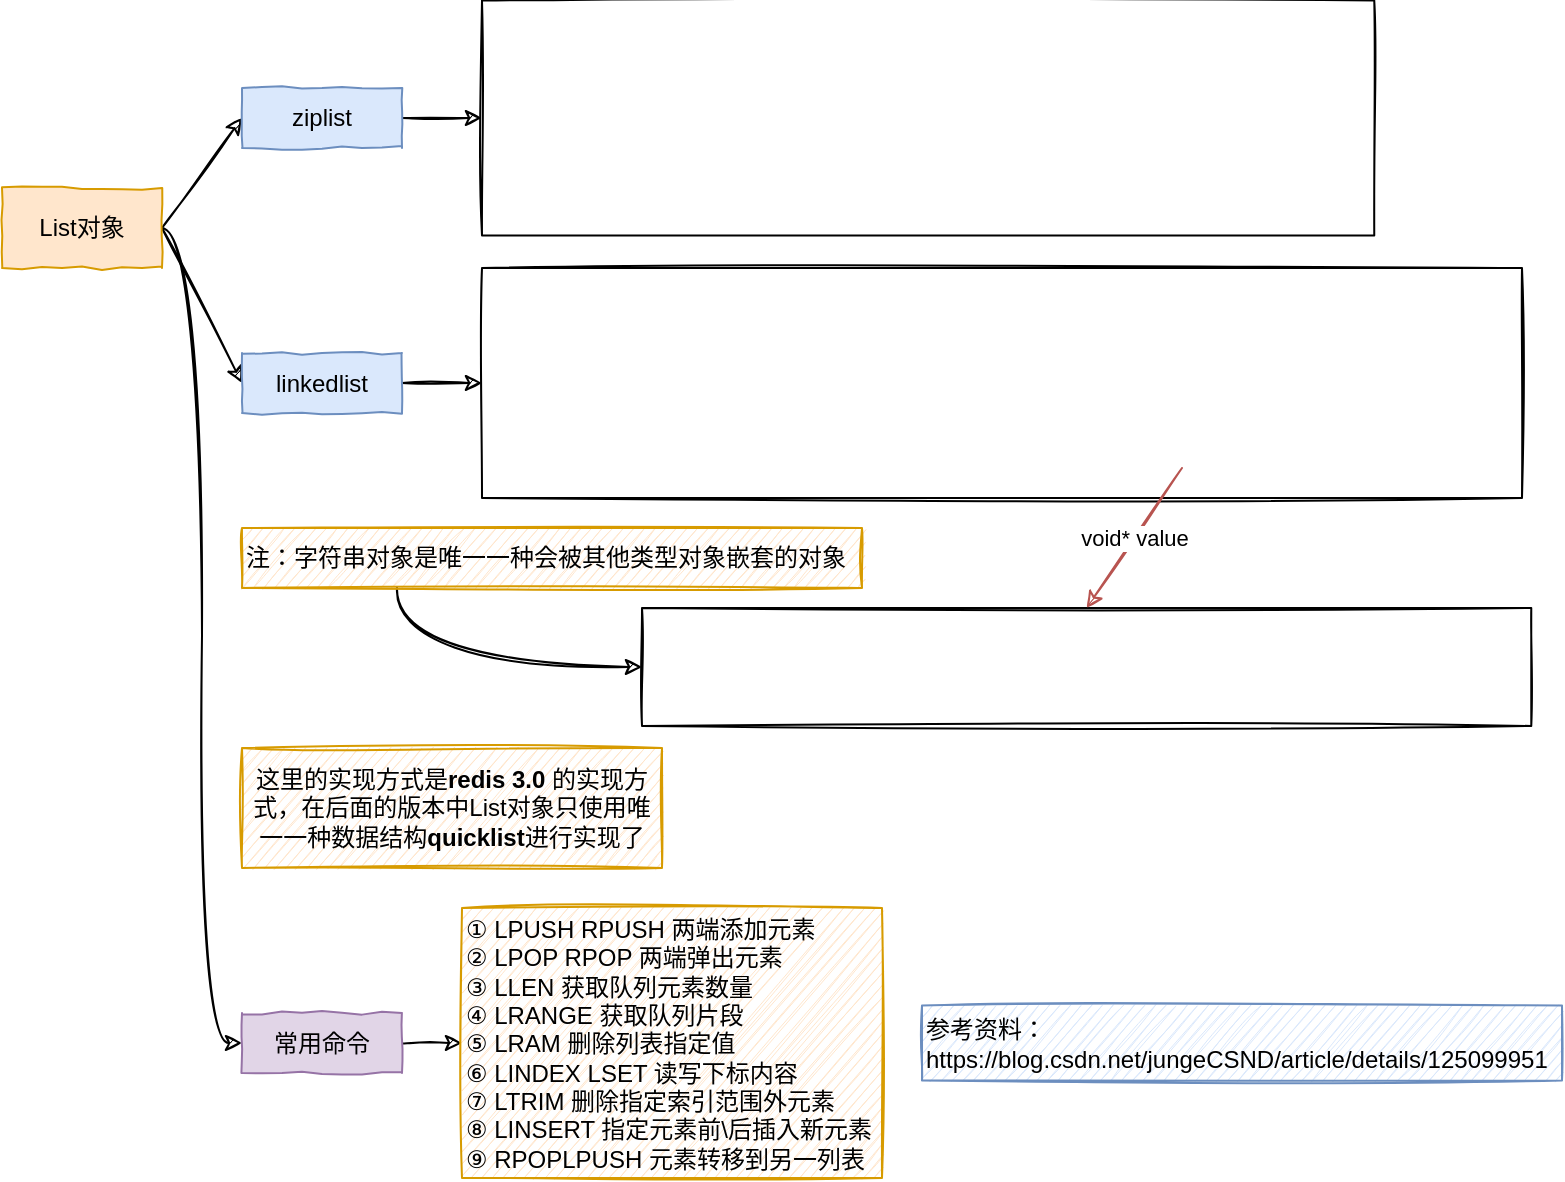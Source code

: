 <mxfile>
    <diagram id="98Qh3YMKrBMSAT9gCnW-" name="第 1 页">
        <mxGraphModel dx="955" dy="670" grid="1" gridSize="10" guides="1" tooltips="1" connect="1" arrows="1" fold="1" page="1" pageScale="1" pageWidth="827" pageHeight="1169" math="0" shadow="0">
            <root>
                <mxCell id="0"/>
                <mxCell id="1" parent="0"/>
                <mxCell id="4" style="edgeStyle=none;html=1;exitX=1;exitY=0.5;exitDx=0;exitDy=0;entryX=0;entryY=0.5;entryDx=0;entryDy=0;sketch=1;" parent="1" source="2" target="3" edge="1">
                    <mxGeometry relative="1" as="geometry"/>
                </mxCell>
                <mxCell id="6" style="edgeStyle=none;sketch=1;html=1;exitX=1;exitY=0.5;exitDx=0;exitDy=0;entryX=0;entryY=0.5;entryDx=0;entryDy=0;" parent="1" source="2" target="5" edge="1">
                    <mxGeometry relative="1" as="geometry"/>
                </mxCell>
                <mxCell id="17" style="edgeStyle=orthogonalEdgeStyle;html=1;exitX=1;exitY=0.5;exitDx=0;exitDy=0;entryX=0;entryY=0.5;entryDx=0;entryDy=0;curved=1;sketch=1;" edge="1" parent="1" source="2" target="16">
                    <mxGeometry relative="1" as="geometry"/>
                </mxCell>
                <mxCell id="2" value="List对象" style="rounded=0;whiteSpace=wrap;html=1;fillColor=#ffe6cc;strokeColor=#d79b00;comic=1;" parent="1" vertex="1">
                    <mxGeometry x="40" y="140" width="80" height="40" as="geometry"/>
                </mxCell>
                <mxCell id="8" style="edgeStyle=none;sketch=1;html=1;exitX=1;exitY=0.5;exitDx=0;exitDy=0;entryX=0;entryY=0.5;entryDx=0;entryDy=0;" parent="1" source="3" target="7" edge="1">
                    <mxGeometry relative="1" as="geometry"/>
                </mxCell>
                <mxCell id="3" value="ziplist" style="rounded=0;whiteSpace=wrap;html=1;fillColor=#dae8fc;strokeColor=#6c8ebf;comic=1;" parent="1" vertex="1">
                    <mxGeometry x="160" y="90" width="80" height="30" as="geometry"/>
                </mxCell>
                <mxCell id="10" style="edgeStyle=none;sketch=1;html=1;exitX=1;exitY=0.5;exitDx=0;exitDy=0;entryX=0;entryY=0.5;entryDx=0;entryDy=0;" parent="1" source="5" target="9" edge="1">
                    <mxGeometry relative="1" as="geometry"/>
                </mxCell>
                <mxCell id="5" value="linkedlist" style="rounded=0;whiteSpace=wrap;html=1;fillColor=#dae8fc;strokeColor=#6c8ebf;comic=1;" parent="1" vertex="1">
                    <mxGeometry x="160" y="222.5" width="80" height="30" as="geometry"/>
                </mxCell>
                <mxCell id="7" value="" style="shape=image;imageAspect=0;aspect=fixed;verticalLabelPosition=bottom;verticalAlign=top;image=https://codereaper-image-bed.oss-cn-shenzhen.aliyuncs.com/img/image-20220912070115202.png;imageBorder=default;sketch=1;" parent="1" vertex="1">
                    <mxGeometry x="280" y="46.24" width="446.13" height="117.53" as="geometry"/>
                </mxCell>
                <mxCell id="9" value="" style="shape=image;imageAspect=0;aspect=fixed;verticalLabelPosition=bottom;verticalAlign=top;sketch=1;image=https://codereaper-image-bed.oss-cn-shenzhen.aliyuncs.com/img/image-20220912070201345.png;imageBorder=default;" parent="1" vertex="1">
                    <mxGeometry x="280" y="180" width="520" height="115" as="geometry"/>
                </mxCell>
                <mxCell id="13" style="edgeStyle=orthogonalEdgeStyle;sketch=1;html=1;exitX=0.25;exitY=1;exitDx=0;exitDy=0;entryX=0;entryY=0.5;entryDx=0;entryDy=0;curved=1;" parent="1" source="11" target="12" edge="1">
                    <mxGeometry relative="1" as="geometry"/>
                </mxCell>
                <mxCell id="11" value="注：字符串对象是唯一一种会被其他类型对象嵌套的对象" style="rounded=0;whiteSpace=wrap;html=1;fillColor=#ffe6cc;strokeColor=#d79b00;comic=1;align=left;sketch=1;" parent="1" vertex="1">
                    <mxGeometry x="160" y="310" width="310" height="30" as="geometry"/>
                </mxCell>
                <mxCell id="12" value="" style="shape=image;imageAspect=0;aspect=fixed;verticalLabelPosition=bottom;verticalAlign=top;sketch=1;image=https://codereaper-image-bed.oss-cn-shenzhen.aliyuncs.com/img/image-20220912070652473.png;imageBorder=default;" parent="1" vertex="1">
                    <mxGeometry x="360" y="350" width="444.64" height="59" as="geometry"/>
                </mxCell>
                <mxCell id="14" value="void* value" style="sketch=1;html=1;rounded=0;entryX=0.5;entryY=0;entryDx=0;entryDy=0;fillColor=#f8cecc;strokeColor=#b85450;" parent="1" target="12" edge="1">
                    <mxGeometry relative="1" as="geometry">
                        <mxPoint x="630" y="280" as="sourcePoint"/>
                        <mxPoint x="690" y="420" as="targetPoint"/>
                    </mxGeometry>
                </mxCell>
                <mxCell id="15" value="这里的实现方式是&lt;b&gt;redis 3.0 &lt;/b&gt;的实现方式，在后面的版本中List对象只使用唯一一种数据结构&lt;b&gt;quicklist&lt;/b&gt;进行实现了" style="rounded=0;whiteSpace=wrap;html=1;fillColor=#ffe6cc;strokeColor=#d79b00;comic=1;sketch=1;" parent="1" vertex="1">
                    <mxGeometry x="160" y="420" width="210" height="60" as="geometry"/>
                </mxCell>
                <mxCell id="19" style="edgeStyle=orthogonalEdgeStyle;curved=1;sketch=1;html=1;exitX=1;exitY=0.5;exitDx=0;exitDy=0;entryX=0;entryY=0.5;entryDx=0;entryDy=0;" edge="1" parent="1" source="16" target="18">
                    <mxGeometry relative="1" as="geometry"/>
                </mxCell>
                <mxCell id="16" value="常用命令" style="rounded=0;whiteSpace=wrap;html=1;fillColor=#e1d5e7;strokeColor=#9673a6;comic=1;" vertex="1" parent="1">
                    <mxGeometry x="160" y="552.5" width="80" height="30" as="geometry"/>
                </mxCell>
                <mxCell id="18" value="① LPUSH RPUSH 两端添加元素&lt;br&gt;② LPOP RPOP 两端弹出元素&lt;br&gt;③ LLEN 获取队列元素数量&lt;br&gt;④ LRANGE 获取队列片段&lt;br&gt;⑤ LRAM 删除列表指定值&lt;br&gt;⑥ LINDEX LSET 读写下标内容&lt;br&gt;⑦&amp;nbsp;LTRIM 删除指定索引范围外元素&lt;br&gt;⑧ LINSERT 指定元素前\后插入新元素&lt;br&gt;⑨ RPOPLPUSH 元素转移到另一列表" style="rounded=0;whiteSpace=wrap;html=1;fillColor=#ffe6cc;strokeColor=#d79b00;comic=1;sketch=1;align=left;" vertex="1" parent="1">
                    <mxGeometry x="270" y="500" width="210" height="135" as="geometry"/>
                </mxCell>
                <mxCell id="20" value="参考资料：&lt;br&gt;https://blog.csdn.net/jungeCSND/article/details/125099951" style="rounded=0;whiteSpace=wrap;html=1;fillColor=#dae8fc;strokeColor=#6c8ebf;comic=1;sketch=1;align=left;" vertex="1" parent="1">
                    <mxGeometry x="500" y="548.75" width="320" height="37.5" as="geometry"/>
                </mxCell>
            </root>
        </mxGraphModel>
    </diagram>
</mxfile>